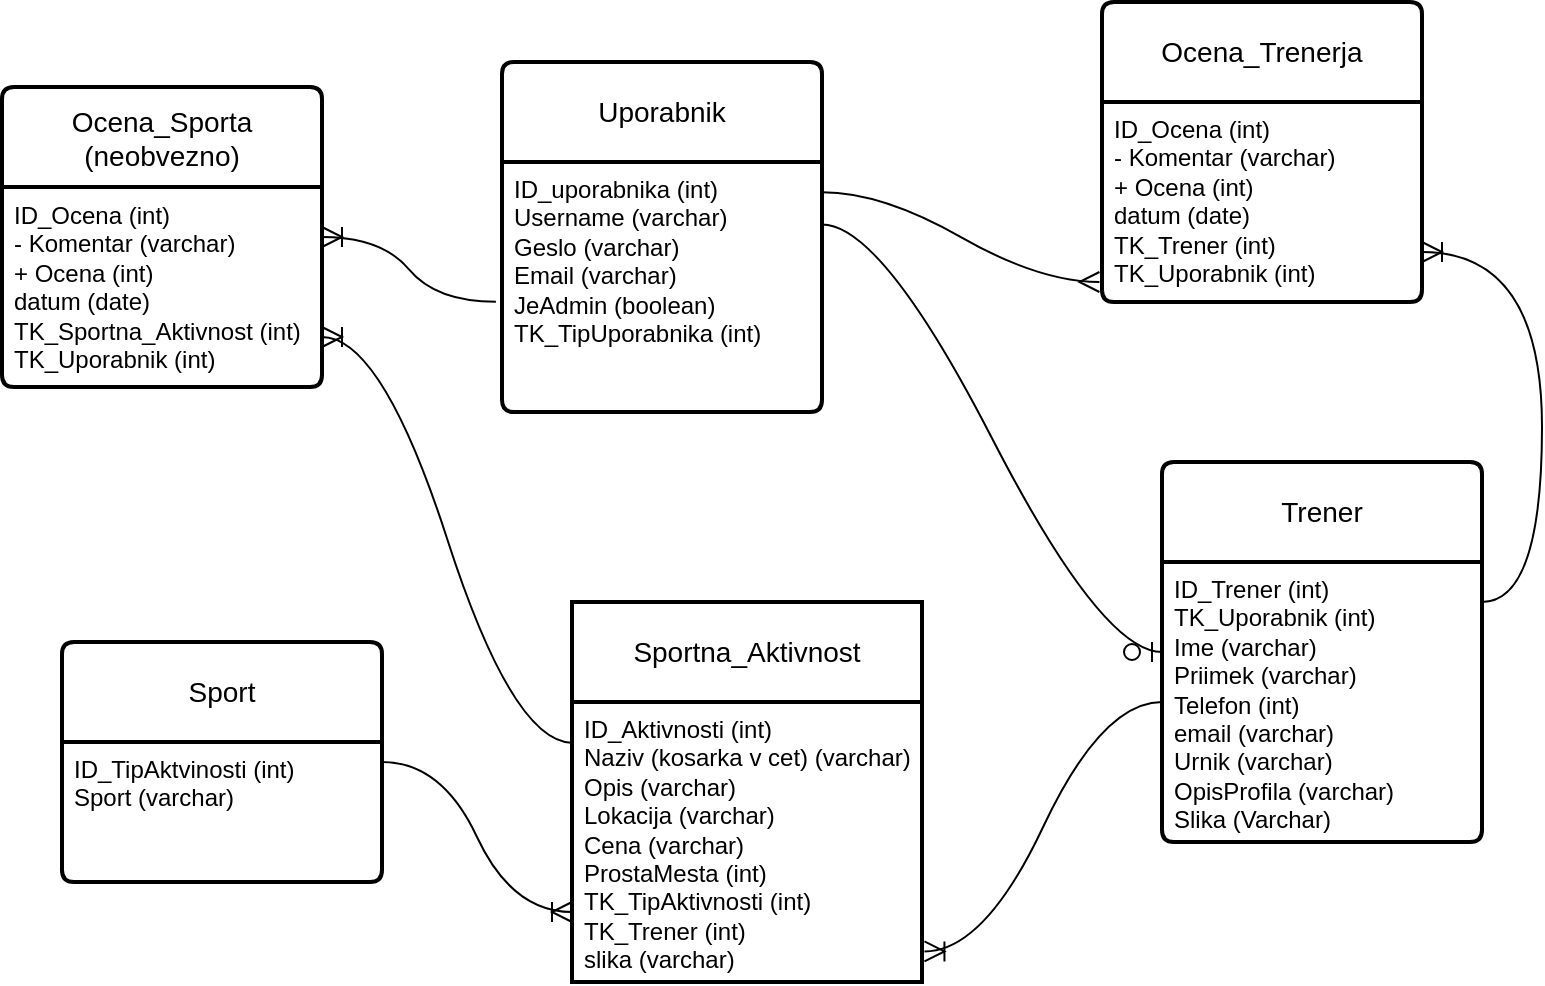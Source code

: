 <mxfile version="24.7.17">
  <diagram id="R2lEEEUBdFMjLlhIrx00" name="Page-1">
    <mxGraphModel dx="1142" dy="676" grid="1" gridSize="10" guides="1" tooltips="1" connect="1" arrows="1" fold="1" page="1" pageScale="1" pageWidth="850" pageHeight="1100" math="0" shadow="0" extFonts="Permanent Marker^https://fonts.googleapis.com/css?family=Permanent+Marker">
      <root>
        <mxCell id="0" />
        <mxCell id="1" parent="0" />
        <mxCell id="Lu04RH-zzImk3okpoFFc-33" style="edgeStyle=none;curved=1;rounded=0;orthogonalLoop=1;jettySize=auto;html=1;fontSize=12;startSize=8;endSize=8;" parent="1" source="Lu04RH-zzImk3okpoFFc-30" target="Lu04RH-zzImk3okpoFFc-29" edge="1">
          <mxGeometry relative="1" as="geometry" />
        </mxCell>
        <mxCell id="Lu04RH-zzImk3okpoFFc-18" value="Uporabnik" style="swimlane;childLayout=stackLayout;horizontal=1;startSize=50;horizontalStack=0;rounded=1;fontSize=14;fontStyle=0;strokeWidth=2;resizeParent=0;resizeLast=1;shadow=0;dashed=0;align=center;arcSize=4;whiteSpace=wrap;html=1;" parent="1" vertex="1">
          <mxGeometry x="390" y="40" width="160" height="175" as="geometry" />
        </mxCell>
        <mxCell id="Lu04RH-zzImk3okpoFFc-19" value="ID_uporabnika (int)&lt;div&gt;Username (varchar)&lt;/div&gt;&lt;div&gt;&lt;span style=&quot;background-color: initial;&quot;&gt;Geslo&amp;nbsp;&lt;/span&gt;&lt;span style=&quot;background-color: initial;&quot;&gt;(varchar)&lt;/span&gt;&lt;/div&gt;&lt;div&gt;Email&amp;nbsp;&lt;span style=&quot;background-color: initial;&quot;&gt;(varchar)&lt;/span&gt;&lt;/div&gt;&lt;div&gt;&lt;span style=&quot;background-color: initial;&quot;&gt;JeAdmin (boolean)&lt;/span&gt;&lt;/div&gt;&lt;div&gt;TK_TipUporabnika (int)&lt;/div&gt;" style="align=left;strokeColor=none;fillColor=none;spacingLeft=4;fontSize=12;verticalAlign=top;resizable=0;rotatable=0;part=1;html=1;" parent="Lu04RH-zzImk3okpoFFc-18" vertex="1">
          <mxGeometry y="50" width="160" height="125" as="geometry" />
        </mxCell>
        <mxCell id="Lu04RH-zzImk3okpoFFc-20" value="Sportna_Aktivnost" style="swimlane;childLayout=stackLayout;horizontal=1;startSize=50;horizontalStack=0;rounded=1;fontSize=14;fontStyle=0;strokeWidth=2;resizeParent=0;resizeLast=1;shadow=0;dashed=0;align=center;arcSize=0;whiteSpace=wrap;html=1;" parent="1" vertex="1">
          <mxGeometry x="425" y="310" width="175" height="190" as="geometry" />
        </mxCell>
        <mxCell id="Lu04RH-zzImk3okpoFFc-21" value="ID_Aktivnosti (int)&lt;div&gt;Naziv (kosarka v cet)&amp;nbsp;&lt;span style=&quot;background-color: initial;&quot;&gt;(varchar)&lt;/span&gt;&lt;/div&gt;&lt;div&gt;Opis&amp;nbsp;&lt;span style=&quot;background-color: initial;&quot;&gt;(varchar)&lt;/span&gt;&lt;/div&gt;&lt;div&gt;Lokacija&amp;nbsp;&lt;span style=&quot;background-color: initial;&quot;&gt;(varchar)&lt;/span&gt;&lt;/div&gt;&lt;div&gt;Cena (varchar)&lt;/div&gt;&lt;div&gt;ProstaMesta (int)&lt;/div&gt;&lt;div&gt;TK_TipAktivnosti (int)&lt;/div&gt;&lt;div&gt;TK_Trener (int)&lt;/div&gt;&lt;div&gt;slika (varchar)&lt;/div&gt;" style="align=left;strokeColor=none;fillColor=none;spacingLeft=4;fontSize=12;verticalAlign=top;resizable=0;rotatable=0;part=1;html=1;" parent="Lu04RH-zzImk3okpoFFc-20" vertex="1">
          <mxGeometry y="50" width="175" height="140" as="geometry" />
        </mxCell>
        <mxCell id="Lu04RH-zzImk3okpoFFc-27" value="Sport" style="swimlane;childLayout=stackLayout;horizontal=1;startSize=50;horizontalStack=0;rounded=1;fontSize=14;fontStyle=0;strokeWidth=2;resizeParent=0;resizeLast=1;shadow=0;dashed=0;align=center;arcSize=4;whiteSpace=wrap;html=1;" parent="1" vertex="1">
          <mxGeometry x="170" y="330" width="160" height="120" as="geometry" />
        </mxCell>
        <mxCell id="Lu04RH-zzImk3okpoFFc-28" value="ID_TipAktvinosti (int)&lt;div&gt;Sport (varchar)&lt;/div&gt;" style="align=left;strokeColor=none;fillColor=none;spacingLeft=4;fontSize=12;verticalAlign=top;resizable=0;rotatable=0;part=1;html=1;" parent="Lu04RH-zzImk3okpoFFc-27" vertex="1">
          <mxGeometry y="50" width="160" height="70" as="geometry" />
        </mxCell>
        <mxCell id="Lu04RH-zzImk3okpoFFc-29" value="Trener" style="swimlane;childLayout=stackLayout;horizontal=1;startSize=50;horizontalStack=0;rounded=1;fontSize=14;fontStyle=0;strokeWidth=2;resizeParent=0;resizeLast=1;shadow=0;dashed=0;align=center;arcSize=4;whiteSpace=wrap;html=1;" parent="1" vertex="1">
          <mxGeometry x="720" y="240" width="160" height="190" as="geometry" />
        </mxCell>
        <mxCell id="Lu04RH-zzImk3okpoFFc-30" value="ID_Trener (int)&lt;div&gt;TK_Uporabnik (int)&lt;br&gt;&lt;div&gt;Ime&amp;nbsp;&lt;span style=&quot;background-color: initial;&quot;&gt;(varchar)&lt;/span&gt;&lt;/div&gt;&lt;div&gt;Priimek&amp;nbsp;&lt;span style=&quot;background-color: initial;&quot;&gt;(varchar)&lt;/span&gt;&lt;/div&gt;&lt;div&gt;Telefon (int)&lt;/div&gt;&lt;div&gt;email (varchar)&lt;/div&gt;&lt;div&gt;Urnik&amp;nbsp;&lt;span style=&quot;background-color: initial;&quot;&gt;(varchar)&lt;/span&gt;&lt;/div&gt;&lt;div&gt;OpisProfila&amp;nbsp;&lt;span style=&quot;background-color: initial;&quot;&gt;(varchar)&lt;/span&gt;&lt;/div&gt;&lt;div&gt;&lt;span style=&quot;background-color: initial;&quot;&gt;Slika (Varchar)&lt;/span&gt;&lt;/div&gt;&lt;div&gt;&lt;br&gt;&lt;/div&gt;&lt;div&gt;&lt;br&gt;&lt;/div&gt;&lt;/div&gt;" style="align=left;strokeColor=none;fillColor=none;spacingLeft=4;fontSize=12;verticalAlign=top;resizable=0;rotatable=0;part=1;html=1;" parent="Lu04RH-zzImk3okpoFFc-29" vertex="1">
          <mxGeometry y="50" width="160" height="140" as="geometry" />
        </mxCell>
        <mxCell id="Lu04RH-zzImk3okpoFFc-31" value="Ocena_Trenerja" style="swimlane;childLayout=stackLayout;horizontal=1;startSize=50;horizontalStack=0;rounded=1;fontSize=14;fontStyle=0;strokeWidth=2;resizeParent=0;resizeLast=1;shadow=0;dashed=0;align=center;arcSize=4;whiteSpace=wrap;html=1;" parent="1" vertex="1">
          <mxGeometry x="690" y="10" width="160" height="150" as="geometry" />
        </mxCell>
        <mxCell id="Lu04RH-zzImk3okpoFFc-32" value="ID_Ocena (int)&lt;div&gt;- Komentar&amp;nbsp;&lt;span style=&quot;background-color: initial;&quot;&gt;(varchar)&amp;nbsp;&lt;/span&gt;&lt;/div&gt;&lt;div&gt;+ Ocena (int)&lt;/div&gt;&lt;div&gt;datum (date)&lt;/div&gt;&lt;div&gt;TK_Trener (int)&lt;/div&gt;&lt;div&gt;TK_Uporabnik (int)&lt;/div&gt;" style="align=left;strokeColor=none;fillColor=none;spacingLeft=4;fontSize=12;verticalAlign=top;resizable=0;rotatable=0;part=1;html=1;" parent="Lu04RH-zzImk3okpoFFc-31" vertex="1">
          <mxGeometry y="50" width="160" height="100" as="geometry" />
        </mxCell>
        <mxCell id="Lu04RH-zzImk3okpoFFc-37" value="" style="edgeStyle=entityRelationEdgeStyle;fontSize=12;html=1;endArrow=ERoneToMany;rounded=0;startSize=8;endSize=8;curved=1;exitX=1;exitY=0.5;exitDx=0;exitDy=0;entryX=0;entryY=0.75;entryDx=0;entryDy=0;" parent="1" target="Lu04RH-zzImk3okpoFFc-21" edge="1">
          <mxGeometry width="100" height="100" relative="1" as="geometry">
            <mxPoint x="330" y="390" as="sourcePoint" />
            <mxPoint x="433" y="431" as="targetPoint" />
            <Array as="points">
              <mxPoint x="350" y="410" />
            </Array>
          </mxGeometry>
        </mxCell>
        <mxCell id="Lu04RH-zzImk3okpoFFc-38" value="" style="edgeStyle=entityRelationEdgeStyle;fontSize=12;html=1;endArrow=ERoneToMany;rounded=0;startSize=8;endSize=8;curved=1;entryX=1;entryY=0.75;entryDx=0;entryDy=0;" parent="1" target="Lu04RH-zzImk3okpoFFc-32" edge="1">
          <mxGeometry width="100" height="100" relative="1" as="geometry">
            <mxPoint x="880" y="310" as="sourcePoint" />
            <mxPoint x="960" y="120" as="targetPoint" />
            <Array as="points">
              <mxPoint x="950" y="280" />
              <mxPoint x="930" y="200" />
              <mxPoint x="950" y="250" />
              <mxPoint x="950" y="250" />
              <mxPoint x="940" y="250" />
              <mxPoint x="930" y="220" />
              <mxPoint x="930" y="250" />
              <mxPoint x="880" y="120" />
              <mxPoint x="980" y="320" />
              <mxPoint x="940" y="160" />
              <mxPoint x="960" y="180" />
            </Array>
          </mxGeometry>
        </mxCell>
        <mxCell id="Lu04RH-zzImk3okpoFFc-40" value="" style="edgeStyle=entityRelationEdgeStyle;fontSize=12;html=1;endArrow=ERmany;rounded=0;startSize=8;endSize=8;curved=1;exitX=1.001;exitY=0.121;exitDx=0;exitDy=0;exitPerimeter=0;entryX=-0.008;entryY=0.9;entryDx=0;entryDy=0;entryPerimeter=0;" parent="1" source="Lu04RH-zzImk3okpoFFc-19" target="Lu04RH-zzImk3okpoFFc-32" edge="1">
          <mxGeometry width="100" height="100" relative="1" as="geometry">
            <mxPoint x="590" y="210" as="sourcePoint" />
            <mxPoint x="690" y="110" as="targetPoint" />
          </mxGeometry>
        </mxCell>
        <mxCell id="Lu04RH-zzImk3okpoFFc-41" value="" style="edgeStyle=entityRelationEdgeStyle;fontSize=12;html=1;endArrow=ERoneToMany;rounded=0;startSize=8;endSize=8;curved=1;entryX=1.007;entryY=0.891;entryDx=0;entryDy=0;entryPerimeter=0;exitX=0;exitY=0.5;exitDx=0;exitDy=0;" parent="1" source="Lu04RH-zzImk3okpoFFc-30" target="Lu04RH-zzImk3okpoFFc-21" edge="1">
          <mxGeometry width="100" height="100" relative="1" as="geometry">
            <mxPoint x="730" y="470" as="sourcePoint" />
            <mxPoint x="620" y="400" as="targetPoint" />
          </mxGeometry>
        </mxCell>
        <mxCell id="Lu04RH-zzImk3okpoFFc-42" value="" style="edgeStyle=entityRelationEdgeStyle;fontSize=12;html=1;endArrow=ERzeroToOne;endFill=1;rounded=0;startSize=8;endSize=8;curved=1;exitX=1;exitY=0.25;exitDx=0;exitDy=0;entryX=0;entryY=0.5;entryDx=0;entryDy=0;" parent="1" source="Lu04RH-zzImk3okpoFFc-19" target="Lu04RH-zzImk3okpoFFc-29" edge="1">
          <mxGeometry width="100" height="100" relative="1" as="geometry">
            <mxPoint x="580" y="310" as="sourcePoint" />
            <mxPoint x="680" y="210" as="targetPoint" />
            <Array as="points">
              <mxPoint x="620" y="230" />
            </Array>
          </mxGeometry>
        </mxCell>
        <mxCell id="P3O7LEDbC1XbL-qgzDXC-1" value="Ocena_Sporta (neobvezno)" style="swimlane;childLayout=stackLayout;horizontal=1;startSize=50;horizontalStack=0;rounded=1;fontSize=14;fontStyle=0;strokeWidth=2;resizeParent=0;resizeLast=1;shadow=0;dashed=0;align=center;arcSize=4;whiteSpace=wrap;html=1;" vertex="1" parent="1">
          <mxGeometry x="140" y="52.5" width="160" height="150" as="geometry" />
        </mxCell>
        <mxCell id="P3O7LEDbC1XbL-qgzDXC-2" value="ID_Ocena (int)&lt;div&gt;- Komentar&amp;nbsp;&lt;span style=&quot;background-color: initial;&quot;&gt;(varchar)&amp;nbsp;&lt;/span&gt;&lt;/div&gt;&lt;div&gt;+ Ocena (int)&lt;/div&gt;&lt;div&gt;datum (date)&lt;/div&gt;&lt;div&gt;TK_Sportna_Aktivnost (int)&lt;/div&gt;&lt;div&gt;TK_Uporabnik (int)&lt;/div&gt;" style="align=left;strokeColor=none;fillColor=none;spacingLeft=4;fontSize=12;verticalAlign=top;resizable=0;rotatable=0;part=1;html=1;" vertex="1" parent="P3O7LEDbC1XbL-qgzDXC-1">
          <mxGeometry y="50" width="160" height="100" as="geometry" />
        </mxCell>
        <mxCell id="P3O7LEDbC1XbL-qgzDXC-3" value="" style="edgeStyle=entityRelationEdgeStyle;fontSize=12;html=1;endArrow=ERoneToMany;rounded=0;startSize=8;endSize=8;curved=1;exitX=-0.019;exitY=0.559;exitDx=0;exitDy=0;exitPerimeter=0;entryX=1;entryY=0.25;entryDx=0;entryDy=0;" edge="1" parent="1" source="Lu04RH-zzImk3okpoFFc-19" target="P3O7LEDbC1XbL-qgzDXC-2">
          <mxGeometry width="100" height="100" relative="1" as="geometry">
            <mxPoint x="280" y="310" as="sourcePoint" />
            <mxPoint x="380" y="210" as="targetPoint" />
          </mxGeometry>
        </mxCell>
        <mxCell id="P3O7LEDbC1XbL-qgzDXC-4" value="" style="edgeStyle=entityRelationEdgeStyle;fontSize=12;html=1;endArrow=ERoneToMany;rounded=0;startSize=8;endSize=8;curved=1;exitX=0.003;exitY=0.146;exitDx=0;exitDy=0;exitPerimeter=0;entryX=1;entryY=0.75;entryDx=0;entryDy=0;" edge="1" parent="1" source="Lu04RH-zzImk3okpoFFc-21" target="P3O7LEDbC1XbL-qgzDXC-2">
          <mxGeometry width="100" height="100" relative="1" as="geometry">
            <mxPoint x="330" y="340" as="sourcePoint" />
            <mxPoint x="430" y="240" as="targetPoint" />
          </mxGeometry>
        </mxCell>
      </root>
    </mxGraphModel>
  </diagram>
</mxfile>
